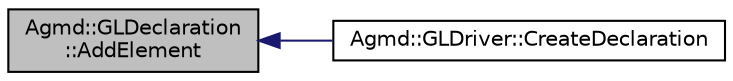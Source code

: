 digraph "Agmd::GLDeclaration::AddElement"
{
  edge [fontname="Helvetica",fontsize="10",labelfontname="Helvetica",labelfontsize="10"];
  node [fontname="Helvetica",fontsize="10",shape=record];
  rankdir="LR";
  Node1 [label="Agmd::GLDeclaration\l::AddElement",height=0.2,width=0.4,color="black", fillcolor="grey75", style="filled" fontcolor="black"];
  Node1 -> Node2 [dir="back",color="midnightblue",fontsize="10",style="solid",fontname="Helvetica"];
  Node2 [label="Agmd::GLDriver::CreateDeclaration",height=0.2,width=0.4,color="black", fillcolor="white", style="filled",URL="$class_agmd_1_1_g_l_driver.html#a6b5a615d2c466aa66231b7ccc35b95ca"];
}
